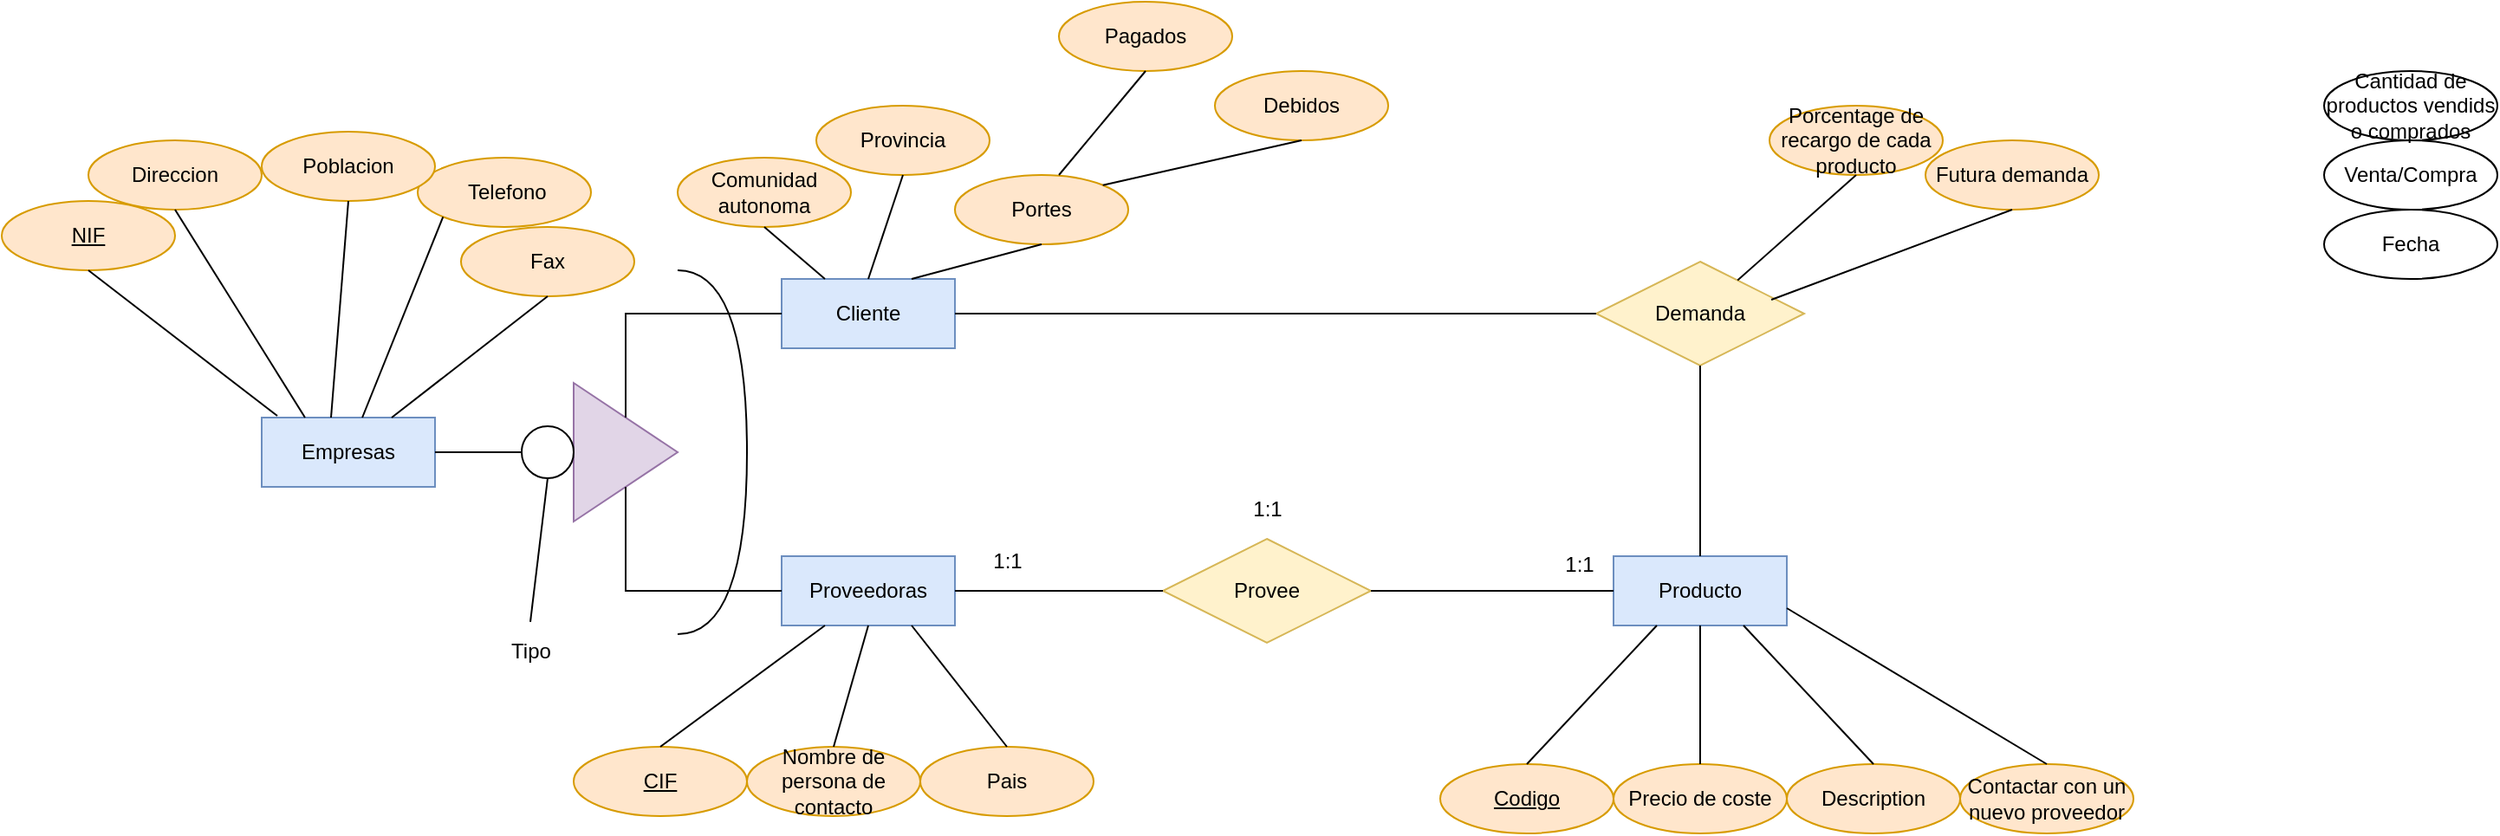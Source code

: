<mxfile version="22.0.4" type="github">
  <diagram name="Page-1" id="6XxhvuVYkJTTJ2l1wMOv">
    <mxGraphModel dx="1364" dy="811" grid="1" gridSize="10" guides="1" tooltips="1" connect="1" arrows="1" fold="1" page="1" pageScale="1" pageWidth="850" pageHeight="1100" math="0" shadow="0">
      <root>
        <mxCell id="0" />
        <mxCell id="1" parent="0" />
        <mxCell id="eszdHdopAfw8nN-wgMps-1" value="Empresas" style="whiteSpace=wrap;html=1;align=center;fillColor=#dae8fc;strokeColor=#6c8ebf;" vertex="1" parent="1">
          <mxGeometry x="160" y="450" width="100" height="40" as="geometry" />
        </mxCell>
        <mxCell id="eszdHdopAfw8nN-wgMps-2" value="Cliente" style="whiteSpace=wrap;html=1;align=center;fillColor=#dae8fc;strokeColor=#6c8ebf;" vertex="1" parent="1">
          <mxGeometry x="460" y="370" width="100" height="40" as="geometry" />
        </mxCell>
        <mxCell id="eszdHdopAfw8nN-wgMps-3" value="Proveedoras" style="whiteSpace=wrap;html=1;align=center;fillColor=#dae8fc;strokeColor=#6c8ebf;" vertex="1" parent="1">
          <mxGeometry x="460" y="530" width="100" height="40" as="geometry" />
        </mxCell>
        <mxCell id="eszdHdopAfw8nN-wgMps-4" value="" style="triangle;whiteSpace=wrap;html=1;fillColor=#e1d5e7;strokeColor=#9673a6;" vertex="1" parent="1">
          <mxGeometry x="340" y="430" width="60" height="80" as="geometry" />
        </mxCell>
        <mxCell id="eszdHdopAfw8nN-wgMps-5" value="" style="ellipse;whiteSpace=wrap;html=1;aspect=fixed;" vertex="1" parent="1">
          <mxGeometry x="310" y="455" width="30" height="30" as="geometry" />
        </mxCell>
        <mxCell id="eszdHdopAfw8nN-wgMps-6" value="" style="endArrow=none;html=1;rounded=0;entryX=0;entryY=0.5;entryDx=0;entryDy=0;exitX=0.5;exitY=0;exitDx=0;exitDy=0;" edge="1" parent="1" source="eszdHdopAfw8nN-wgMps-4" target="eszdHdopAfw8nN-wgMps-2">
          <mxGeometry width="50" height="50" relative="1" as="geometry">
            <mxPoint x="500" y="690" as="sourcePoint" />
            <mxPoint x="550" y="640" as="targetPoint" />
            <Array as="points">
              <mxPoint x="370" y="390" />
            </Array>
          </mxGeometry>
        </mxCell>
        <mxCell id="eszdHdopAfw8nN-wgMps-10" value="" style="endArrow=none;html=1;rounded=0;entryX=0.5;entryY=1;entryDx=0;entryDy=0;exitX=0;exitY=0.5;exitDx=0;exitDy=0;" edge="1" parent="1" source="eszdHdopAfw8nN-wgMps-3" target="eszdHdopAfw8nN-wgMps-4">
          <mxGeometry width="50" height="50" relative="1" as="geometry">
            <mxPoint x="500" y="690" as="sourcePoint" />
            <mxPoint x="550" y="640" as="targetPoint" />
            <Array as="points">
              <mxPoint x="370" y="550" />
            </Array>
          </mxGeometry>
        </mxCell>
        <mxCell id="eszdHdopAfw8nN-wgMps-11" value="" style="endArrow=none;html=1;rounded=0;entryX=1;entryY=0.5;entryDx=0;entryDy=0;exitX=0;exitY=0.5;exitDx=0;exitDy=0;" edge="1" parent="1" source="eszdHdopAfw8nN-wgMps-5" target="eszdHdopAfw8nN-wgMps-1">
          <mxGeometry width="50" height="50" relative="1" as="geometry">
            <mxPoint x="500" y="690" as="sourcePoint" />
            <mxPoint x="550" y="640" as="targetPoint" />
          </mxGeometry>
        </mxCell>
        <mxCell id="eszdHdopAfw8nN-wgMps-12" value="NIF" style="ellipse;whiteSpace=wrap;html=1;align=center;fontStyle=4;fillColor=#ffe6cc;strokeColor=#d79b00;" vertex="1" parent="1">
          <mxGeometry x="10" y="325" width="100" height="40" as="geometry" />
        </mxCell>
        <mxCell id="eszdHdopAfw8nN-wgMps-13" value="Direccion" style="ellipse;whiteSpace=wrap;html=1;align=center;fillColor=#ffe6cc;strokeColor=#d79b00;" vertex="1" parent="1">
          <mxGeometry x="60" y="290" width="100" height="40" as="geometry" />
        </mxCell>
        <mxCell id="eszdHdopAfw8nN-wgMps-14" value="Fax" style="ellipse;whiteSpace=wrap;html=1;align=center;fillColor=#ffe6cc;strokeColor=#d79b00;" vertex="1" parent="1">
          <mxGeometry x="275" y="340" width="100" height="40" as="geometry" />
        </mxCell>
        <mxCell id="eszdHdopAfw8nN-wgMps-15" value="&amp;nbsp;Telefono" style="ellipse;whiteSpace=wrap;html=1;align=center;fillColor=#ffe6cc;strokeColor=#d79b00;" vertex="1" parent="1">
          <mxGeometry x="250" y="300" width="100" height="40" as="geometry" />
        </mxCell>
        <mxCell id="eszdHdopAfw8nN-wgMps-16" value="Poblacion" style="ellipse;whiteSpace=wrap;html=1;align=center;fillColor=#ffe6cc;strokeColor=#d79b00;" vertex="1" parent="1">
          <mxGeometry x="160" y="285" width="100" height="40" as="geometry" />
        </mxCell>
        <mxCell id="eszdHdopAfw8nN-wgMps-18" value="" style="endArrow=none;html=1;rounded=0;exitX=0.09;exitY=-0.025;exitDx=0;exitDy=0;exitPerimeter=0;entryX=0.5;entryY=1;entryDx=0;entryDy=0;" edge="1" parent="1" source="eszdHdopAfw8nN-wgMps-1" target="eszdHdopAfw8nN-wgMps-12">
          <mxGeometry width="50" height="50" relative="1" as="geometry">
            <mxPoint x="540" y="600" as="sourcePoint" />
            <mxPoint x="30" y="430" as="targetPoint" />
          </mxGeometry>
        </mxCell>
        <mxCell id="eszdHdopAfw8nN-wgMps-19" value="" style="endArrow=none;html=1;rounded=0;entryX=0.5;entryY=1;entryDx=0;entryDy=0;exitX=0.25;exitY=0;exitDx=0;exitDy=0;" edge="1" parent="1" source="eszdHdopAfw8nN-wgMps-1" target="eszdHdopAfw8nN-wgMps-13">
          <mxGeometry width="50" height="50" relative="1" as="geometry">
            <mxPoint x="540" y="600" as="sourcePoint" />
            <mxPoint x="590" y="550" as="targetPoint" />
          </mxGeometry>
        </mxCell>
        <mxCell id="eszdHdopAfw8nN-wgMps-23" value="" style="endArrow=none;html=1;rounded=0;entryX=0.5;entryY=1;entryDx=0;entryDy=0;exitX=0.5;exitY=-0.067;exitDx=0;exitDy=0;exitPerimeter=0;" edge="1" parent="1" source="eszdHdopAfw8nN-wgMps-24" target="eszdHdopAfw8nN-wgMps-5">
          <mxGeometry width="50" height="50" relative="1" as="geometry">
            <mxPoint x="540" y="600" as="sourcePoint" />
            <mxPoint x="590" y="550" as="targetPoint" />
          </mxGeometry>
        </mxCell>
        <mxCell id="eszdHdopAfw8nN-wgMps-24" value="Tipo" style="text;html=1;align=center;verticalAlign=middle;resizable=0;points=[];autosize=1;strokeColor=none;fillColor=none;" vertex="1" parent="1">
          <mxGeometry x="290" y="570" width="50" height="30" as="geometry" />
        </mxCell>
        <mxCell id="eszdHdopAfw8nN-wgMps-25" value="" style="shape=requiredInterface;html=1;verticalLabelPosition=bottom;sketch=0;" vertex="1" parent="1">
          <mxGeometry x="400" y="365" width="40" height="210" as="geometry" />
        </mxCell>
        <mxCell id="eszdHdopAfw8nN-wgMps-28" value="" style="endArrow=none;html=1;rounded=0;entryX=0.5;entryY=1;entryDx=0;entryDy=0;" edge="1" parent="1" target="eszdHdopAfw8nN-wgMps-16">
          <mxGeometry width="50" height="50" relative="1" as="geometry">
            <mxPoint x="200" y="450" as="sourcePoint" />
            <mxPoint x="590" y="550" as="targetPoint" />
          </mxGeometry>
        </mxCell>
        <mxCell id="eszdHdopAfw8nN-wgMps-29" value="" style="endArrow=none;html=1;rounded=0;entryX=0;entryY=1;entryDx=0;entryDy=0;" edge="1" parent="1" source="eszdHdopAfw8nN-wgMps-1" target="eszdHdopAfw8nN-wgMps-15">
          <mxGeometry width="50" height="50" relative="1" as="geometry">
            <mxPoint x="540" y="600" as="sourcePoint" />
            <mxPoint x="590" y="550" as="targetPoint" />
          </mxGeometry>
        </mxCell>
        <mxCell id="eszdHdopAfw8nN-wgMps-30" value="" style="endArrow=none;html=1;rounded=0;entryX=0.5;entryY=1;entryDx=0;entryDy=0;exitX=0.75;exitY=0;exitDx=0;exitDy=0;" edge="1" parent="1" source="eszdHdopAfw8nN-wgMps-1" target="eszdHdopAfw8nN-wgMps-14">
          <mxGeometry width="50" height="50" relative="1" as="geometry">
            <mxPoint x="540" y="600" as="sourcePoint" />
            <mxPoint x="590" y="550" as="targetPoint" />
          </mxGeometry>
        </mxCell>
        <mxCell id="eszdHdopAfw8nN-wgMps-32" value="Provincia" style="ellipse;whiteSpace=wrap;html=1;align=center;fillColor=#ffe6cc;strokeColor=#d79b00;" vertex="1" parent="1">
          <mxGeometry x="480" y="270" width="100" height="40" as="geometry" />
        </mxCell>
        <mxCell id="eszdHdopAfw8nN-wgMps-33" value="Comunidad&lt;br&gt;autonoma" style="ellipse;whiteSpace=wrap;html=1;align=center;fillColor=#ffe6cc;strokeColor=#d79b00;" vertex="1" parent="1">
          <mxGeometry x="400" y="300" width="100" height="40" as="geometry" />
        </mxCell>
        <mxCell id="eszdHdopAfw8nN-wgMps-34" value="Portes" style="ellipse;whiteSpace=wrap;html=1;align=center;fillColor=#ffe6cc;strokeColor=#d79b00;" vertex="1" parent="1">
          <mxGeometry x="560" y="310" width="100" height="40" as="geometry" />
        </mxCell>
        <mxCell id="eszdHdopAfw8nN-wgMps-35" value="" style="endArrow=none;html=1;rounded=0;entryX=0.5;entryY=1;entryDx=0;entryDy=0;exitX=0.25;exitY=0;exitDx=0;exitDy=0;" edge="1" parent="1" source="eszdHdopAfw8nN-wgMps-2" target="eszdHdopAfw8nN-wgMps-33">
          <mxGeometry width="50" height="50" relative="1" as="geometry">
            <mxPoint x="400" y="510" as="sourcePoint" />
            <mxPoint x="450" y="460" as="targetPoint" />
          </mxGeometry>
        </mxCell>
        <mxCell id="eszdHdopAfw8nN-wgMps-36" value="" style="endArrow=none;html=1;rounded=0;entryX=0.5;entryY=1;entryDx=0;entryDy=0;exitX=0.5;exitY=0;exitDx=0;exitDy=0;" edge="1" parent="1" source="eszdHdopAfw8nN-wgMps-2" target="eszdHdopAfw8nN-wgMps-32">
          <mxGeometry width="50" height="50" relative="1" as="geometry">
            <mxPoint x="400" y="510" as="sourcePoint" />
            <mxPoint x="450" y="460" as="targetPoint" />
          </mxGeometry>
        </mxCell>
        <mxCell id="eszdHdopAfw8nN-wgMps-37" value="" style="endArrow=none;html=1;rounded=0;entryX=0.5;entryY=1;entryDx=0;entryDy=0;exitX=0.75;exitY=0;exitDx=0;exitDy=0;" edge="1" parent="1" source="eszdHdopAfw8nN-wgMps-2" target="eszdHdopAfw8nN-wgMps-34">
          <mxGeometry width="50" height="50" relative="1" as="geometry">
            <mxPoint x="400" y="510" as="sourcePoint" />
            <mxPoint x="450" y="460" as="targetPoint" />
          </mxGeometry>
        </mxCell>
        <mxCell id="eszdHdopAfw8nN-wgMps-38" value="Debidos" style="ellipse;whiteSpace=wrap;html=1;align=center;fillColor=#ffe6cc;strokeColor=#d79b00;" vertex="1" parent="1">
          <mxGeometry x="710" y="250" width="100" height="40" as="geometry" />
        </mxCell>
        <mxCell id="eszdHdopAfw8nN-wgMps-39" value="Pagados" style="ellipse;whiteSpace=wrap;html=1;align=center;fillColor=#ffe6cc;strokeColor=#d79b00;" vertex="1" parent="1">
          <mxGeometry x="620" y="210" width="100" height="40" as="geometry" />
        </mxCell>
        <mxCell id="eszdHdopAfw8nN-wgMps-40" value="" style="endArrow=none;html=1;rounded=0;entryX=0.5;entryY=1;entryDx=0;entryDy=0;" edge="1" parent="1" target="eszdHdopAfw8nN-wgMps-39">
          <mxGeometry width="50" height="50" relative="1" as="geometry">
            <mxPoint x="620" y="310" as="sourcePoint" />
            <mxPoint x="450" y="460" as="targetPoint" />
          </mxGeometry>
        </mxCell>
        <mxCell id="eszdHdopAfw8nN-wgMps-41" value="" style="endArrow=none;html=1;rounded=0;entryX=0.5;entryY=1;entryDx=0;entryDy=0;exitX=1;exitY=0;exitDx=0;exitDy=0;" edge="1" parent="1" source="eszdHdopAfw8nN-wgMps-34" target="eszdHdopAfw8nN-wgMps-38">
          <mxGeometry width="50" height="50" relative="1" as="geometry">
            <mxPoint x="400" y="510" as="sourcePoint" />
            <mxPoint x="450" y="460" as="targetPoint" />
          </mxGeometry>
        </mxCell>
        <mxCell id="eszdHdopAfw8nN-wgMps-42" value="Pais" style="ellipse;whiteSpace=wrap;html=1;align=center;fillColor=#ffe6cc;strokeColor=#d79b00;" vertex="1" parent="1">
          <mxGeometry x="540" y="640" width="100" height="40" as="geometry" />
        </mxCell>
        <mxCell id="eszdHdopAfw8nN-wgMps-44" value="Nombre de persona de contacto" style="ellipse;whiteSpace=wrap;html=1;align=center;fillColor=#ffe6cc;strokeColor=#d79b00;" vertex="1" parent="1">
          <mxGeometry x="440" y="640" width="100" height="40" as="geometry" />
        </mxCell>
        <mxCell id="eszdHdopAfw8nN-wgMps-45" value="CIF" style="ellipse;whiteSpace=wrap;html=1;align=center;fontStyle=4;fillColor=#ffe6cc;strokeColor=#d79b00;" vertex="1" parent="1">
          <mxGeometry x="340" y="640" width="100" height="40" as="geometry" />
        </mxCell>
        <mxCell id="eszdHdopAfw8nN-wgMps-47" value="" style="endArrow=none;html=1;rounded=0;exitX=0.5;exitY=0;exitDx=0;exitDy=0;entryX=0.25;entryY=1;entryDx=0;entryDy=0;" edge="1" parent="1" source="eszdHdopAfw8nN-wgMps-45" target="eszdHdopAfw8nN-wgMps-3">
          <mxGeometry width="50" height="50" relative="1" as="geometry">
            <mxPoint x="400" y="510" as="sourcePoint" />
            <mxPoint x="450" y="460" as="targetPoint" />
          </mxGeometry>
        </mxCell>
        <mxCell id="eszdHdopAfw8nN-wgMps-48" value="" style="endArrow=none;html=1;rounded=0;entryX=0.5;entryY=1;entryDx=0;entryDy=0;exitX=0.5;exitY=0;exitDx=0;exitDy=0;" edge="1" parent="1" source="eszdHdopAfw8nN-wgMps-44" target="eszdHdopAfw8nN-wgMps-3">
          <mxGeometry width="50" height="50" relative="1" as="geometry">
            <mxPoint x="400" y="510" as="sourcePoint" />
            <mxPoint x="450" y="460" as="targetPoint" />
          </mxGeometry>
        </mxCell>
        <mxCell id="eszdHdopAfw8nN-wgMps-49" value="" style="endArrow=none;html=1;rounded=0;entryX=0.75;entryY=1;entryDx=0;entryDy=0;exitX=0.5;exitY=0;exitDx=0;exitDy=0;" edge="1" parent="1" source="eszdHdopAfw8nN-wgMps-42" target="eszdHdopAfw8nN-wgMps-3">
          <mxGeometry width="50" height="50" relative="1" as="geometry">
            <mxPoint x="400" y="510" as="sourcePoint" />
            <mxPoint x="450" y="460" as="targetPoint" />
          </mxGeometry>
        </mxCell>
        <mxCell id="eszdHdopAfw8nN-wgMps-50" value="Producto" style="whiteSpace=wrap;html=1;align=center;fillColor=#dae8fc;strokeColor=#6c8ebf;" vertex="1" parent="1">
          <mxGeometry x="940" y="530" width="100" height="40" as="geometry" />
        </mxCell>
        <mxCell id="eszdHdopAfw8nN-wgMps-51" value="Provee" style="shape=rhombus;perimeter=rhombusPerimeter;whiteSpace=wrap;html=1;align=center;fillColor=#fff2cc;strokeColor=#d6b656;" vertex="1" parent="1">
          <mxGeometry x="680" y="520" width="120" height="60" as="geometry" />
        </mxCell>
        <mxCell id="eszdHdopAfw8nN-wgMps-52" value="" style="endArrow=none;html=1;rounded=0;exitX=1;exitY=0.5;exitDx=0;exitDy=0;entryX=0;entryY=0.5;entryDx=0;entryDy=0;" edge="1" parent="1" source="eszdHdopAfw8nN-wgMps-3" target="eszdHdopAfw8nN-wgMps-51">
          <mxGeometry width="50" height="50" relative="1" as="geometry">
            <mxPoint x="400" y="630" as="sourcePoint" />
            <mxPoint x="670" y="530" as="targetPoint" />
          </mxGeometry>
        </mxCell>
        <mxCell id="eszdHdopAfw8nN-wgMps-54" value="Codigo" style="ellipse;whiteSpace=wrap;html=1;align=center;fontStyle=4;fillColor=#ffe6cc;strokeColor=#d79b00;" vertex="1" parent="1">
          <mxGeometry x="840" y="650" width="100" height="40" as="geometry" />
        </mxCell>
        <mxCell id="eszdHdopAfw8nN-wgMps-55" value="Description" style="ellipse;whiteSpace=wrap;html=1;align=center;fillColor=#ffe6cc;strokeColor=#d79b00;" vertex="1" parent="1">
          <mxGeometry x="1040" y="650" width="100" height="40" as="geometry" />
        </mxCell>
        <mxCell id="eszdHdopAfw8nN-wgMps-56" value="Precio de coste" style="ellipse;whiteSpace=wrap;html=1;align=center;fillColor=#ffe6cc;strokeColor=#d79b00;" vertex="1" parent="1">
          <mxGeometry x="940" y="650" width="100" height="40" as="geometry" />
        </mxCell>
        <mxCell id="eszdHdopAfw8nN-wgMps-57" value="" style="endArrow=none;html=1;rounded=0;entryX=0.25;entryY=1;entryDx=0;entryDy=0;exitX=0.5;exitY=0;exitDx=0;exitDy=0;" edge="1" parent="1" source="eszdHdopAfw8nN-wgMps-54" target="eszdHdopAfw8nN-wgMps-50">
          <mxGeometry width="50" height="50" relative="1" as="geometry">
            <mxPoint x="400" y="630" as="sourcePoint" />
            <mxPoint x="450" y="580" as="targetPoint" />
          </mxGeometry>
        </mxCell>
        <mxCell id="eszdHdopAfw8nN-wgMps-58" value="" style="endArrow=none;html=1;rounded=0;entryX=0.5;entryY=1;entryDx=0;entryDy=0;exitX=0.5;exitY=0;exitDx=0;exitDy=0;" edge="1" parent="1" source="eszdHdopAfw8nN-wgMps-56" target="eszdHdopAfw8nN-wgMps-50">
          <mxGeometry width="50" height="50" relative="1" as="geometry">
            <mxPoint x="400" y="630" as="sourcePoint" />
            <mxPoint x="450" y="580" as="targetPoint" />
          </mxGeometry>
        </mxCell>
        <mxCell id="eszdHdopAfw8nN-wgMps-59" value="" style="endArrow=none;html=1;rounded=0;exitX=0.5;exitY=0;exitDx=0;exitDy=0;entryX=0.75;entryY=1;entryDx=0;entryDy=0;" edge="1" parent="1" source="eszdHdopAfw8nN-wgMps-55" target="eszdHdopAfw8nN-wgMps-50">
          <mxGeometry width="50" height="50" relative="1" as="geometry">
            <mxPoint x="400" y="630" as="sourcePoint" />
            <mxPoint x="780" y="790" as="targetPoint" />
          </mxGeometry>
        </mxCell>
        <mxCell id="eszdHdopAfw8nN-wgMps-60" value="1:1" style="text;html=1;align=center;verticalAlign=middle;resizable=0;points=[];autosize=1;strokeColor=none;fillColor=none;" vertex="1" parent="1">
          <mxGeometry x="900" y="520" width="40" height="30" as="geometry" />
        </mxCell>
        <mxCell id="eszdHdopAfw8nN-wgMps-62" value="1:1" style="text;html=1;align=center;verticalAlign=middle;resizable=0;points=[];autosize=1;strokeColor=none;fillColor=none;" vertex="1" parent="1">
          <mxGeometry x="570" y="518" width="40" height="30" as="geometry" />
        </mxCell>
        <mxCell id="eszdHdopAfw8nN-wgMps-63" value="" style="endArrow=none;html=1;rounded=0;entryX=1;entryY=0.5;entryDx=0;entryDy=0;exitX=0;exitY=0.5;exitDx=0;exitDy=0;" edge="1" parent="1" source="eszdHdopAfw8nN-wgMps-50" target="eszdHdopAfw8nN-wgMps-51">
          <mxGeometry width="50" height="50" relative="1" as="geometry">
            <mxPoint x="400" y="630" as="sourcePoint" />
            <mxPoint x="450" y="580" as="targetPoint" />
          </mxGeometry>
        </mxCell>
        <mxCell id="eszdHdopAfw8nN-wgMps-64" value="Demanda" style="shape=rhombus;perimeter=rhombusPerimeter;whiteSpace=wrap;html=1;align=center;fillColor=#fff2cc;strokeColor=#d6b656;" vertex="1" parent="1">
          <mxGeometry x="930" y="360" width="120" height="60" as="geometry" />
        </mxCell>
        <mxCell id="eszdHdopAfw8nN-wgMps-65" value="" style="endArrow=none;html=1;rounded=0;entryX=0;entryY=0.5;entryDx=0;entryDy=0;exitX=1;exitY=0.5;exitDx=0;exitDy=0;" edge="1" parent="1" source="eszdHdopAfw8nN-wgMps-2" target="eszdHdopAfw8nN-wgMps-64">
          <mxGeometry width="50" height="50" relative="1" as="geometry">
            <mxPoint x="610" y="390" as="sourcePoint" />
            <mxPoint x="660" y="340" as="targetPoint" />
          </mxGeometry>
        </mxCell>
        <mxCell id="eszdHdopAfw8nN-wgMps-66" value="" style="endArrow=none;html=1;rounded=0;exitX=0.5;exitY=0;exitDx=0;exitDy=0;entryX=0.5;entryY=1;entryDx=0;entryDy=0;" edge="1" parent="1" source="eszdHdopAfw8nN-wgMps-50" target="eszdHdopAfw8nN-wgMps-64">
          <mxGeometry width="50" height="50" relative="1" as="geometry">
            <mxPoint x="610" y="390" as="sourcePoint" />
            <mxPoint x="660" y="340" as="targetPoint" />
          </mxGeometry>
        </mxCell>
        <mxCell id="eszdHdopAfw8nN-wgMps-67" value="1:1" style="text;html=1;align=center;verticalAlign=middle;resizable=0;points=[];autosize=1;strokeColor=none;fillColor=none;" vertex="1" parent="1">
          <mxGeometry x="720" y="488" width="40" height="30" as="geometry" />
        </mxCell>
        <mxCell id="eszdHdopAfw8nN-wgMps-68" value="Futura demanda" style="ellipse;whiteSpace=wrap;html=1;align=center;fillColor=#ffe6cc;strokeColor=#d79b00;" vertex="1" parent="1">
          <mxGeometry x="1120" y="290" width="100" height="40" as="geometry" />
        </mxCell>
        <mxCell id="eszdHdopAfw8nN-wgMps-72" value="Porcentage de recargo de cada producto" style="ellipse;whiteSpace=wrap;html=1;align=center;fillColor=#ffe6cc;strokeColor=#d79b00;" vertex="1" parent="1">
          <mxGeometry x="1030" y="270" width="100" height="40" as="geometry" />
        </mxCell>
        <mxCell id="eszdHdopAfw8nN-wgMps-73" value="" style="endArrow=none;html=1;rounded=0;entryX=0.5;entryY=1;entryDx=0;entryDy=0;" edge="1" parent="1" source="eszdHdopAfw8nN-wgMps-64" target="eszdHdopAfw8nN-wgMps-72">
          <mxGeometry width="50" height="50" relative="1" as="geometry">
            <mxPoint x="820" y="350" as="sourcePoint" />
            <mxPoint x="870" y="300" as="targetPoint" />
          </mxGeometry>
        </mxCell>
        <mxCell id="eszdHdopAfw8nN-wgMps-74" value="" style="endArrow=none;html=1;rounded=0;entryX=0.5;entryY=1;entryDx=0;entryDy=0;exitX=0.842;exitY=0.367;exitDx=0;exitDy=0;exitPerimeter=0;" edge="1" parent="1" source="eszdHdopAfw8nN-wgMps-64" target="eszdHdopAfw8nN-wgMps-68">
          <mxGeometry width="50" height="50" relative="1" as="geometry">
            <mxPoint x="1030" y="390" as="sourcePoint" />
            <mxPoint x="870" y="300" as="targetPoint" />
          </mxGeometry>
        </mxCell>
        <mxCell id="eszdHdopAfw8nN-wgMps-76" value="Venta/Compra" style="ellipse;whiteSpace=wrap;html=1;align=center;" vertex="1" parent="1">
          <mxGeometry x="1350" y="290" width="100" height="40" as="geometry" />
        </mxCell>
        <mxCell id="eszdHdopAfw8nN-wgMps-79" value="Fecha" style="ellipse;whiteSpace=wrap;html=1;align=center;" vertex="1" parent="1">
          <mxGeometry x="1350" y="330" width="100" height="40" as="geometry" />
        </mxCell>
        <mxCell id="eszdHdopAfw8nN-wgMps-80" value="Cantidad de productos vendids o comprados" style="ellipse;whiteSpace=wrap;html=1;align=center;" vertex="1" parent="1">
          <mxGeometry x="1350" y="250" width="100" height="40" as="geometry" />
        </mxCell>
        <mxCell id="eszdHdopAfw8nN-wgMps-85" value="Contactar con un nuevo proveedor" style="ellipse;whiteSpace=wrap;html=1;align=center;fillColor=#ffe6cc;strokeColor=#d79b00;" vertex="1" parent="1">
          <mxGeometry x="1140" y="650" width="100" height="40" as="geometry" />
        </mxCell>
        <mxCell id="eszdHdopAfw8nN-wgMps-86" value="" style="endArrow=none;html=1;rounded=0;entryX=0.5;entryY=0;entryDx=0;entryDy=0;exitX=1;exitY=0.75;exitDx=0;exitDy=0;" edge="1" parent="1" source="eszdHdopAfw8nN-wgMps-50" target="eszdHdopAfw8nN-wgMps-85">
          <mxGeometry width="50" height="50" relative="1" as="geometry">
            <mxPoint x="820" y="590" as="sourcePoint" />
            <mxPoint x="870" y="540" as="targetPoint" />
          </mxGeometry>
        </mxCell>
      </root>
    </mxGraphModel>
  </diagram>
</mxfile>
